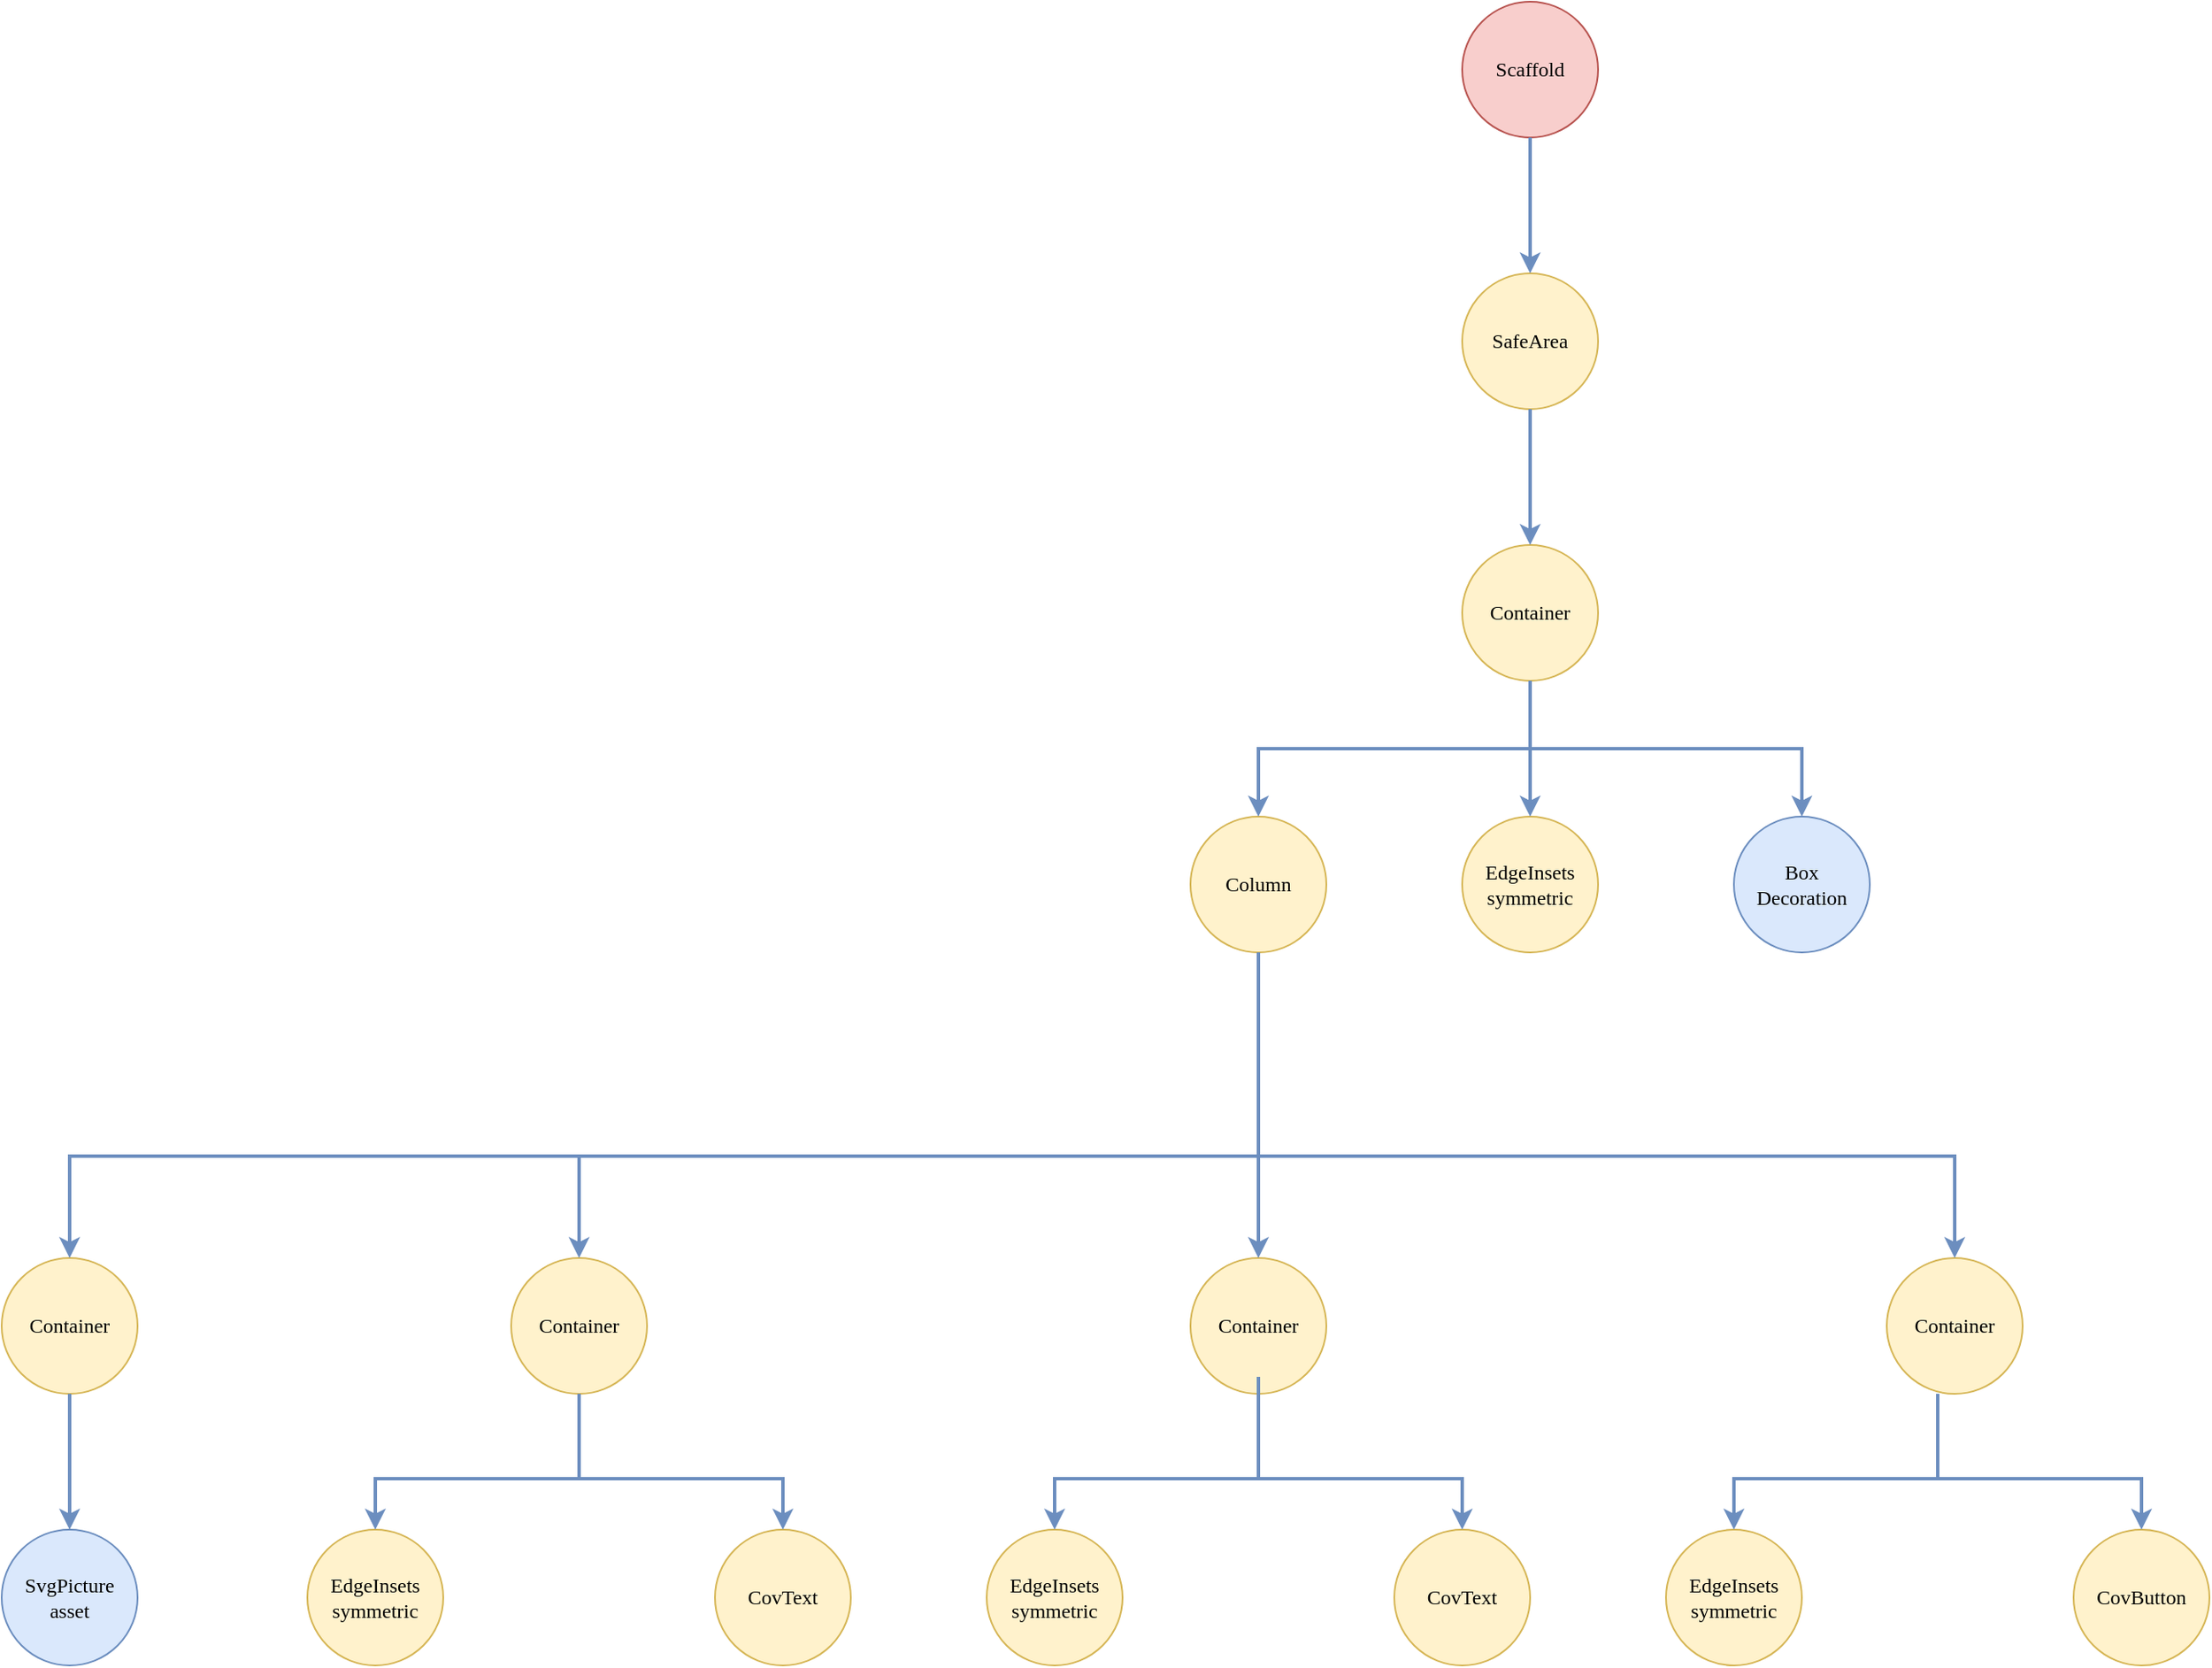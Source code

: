 <mxfile version="13.7.7" type="device"><diagram id="b4NfSg4W80DTmErFcbgV" name="Page-1"><mxGraphModel dx="2522" dy="423" grid="1" gridSize="10" guides="1" tooltips="1" connect="1" arrows="1" fold="1" page="1" pageScale="1" pageWidth="1654" pageHeight="1169" math="0" shadow="0"><root><mxCell id="0"/><mxCell id="1" parent="0"/><mxCell id="FRViIMyRJvzU1OxqdMOB-1" value="Scaffold" style="ellipse;whiteSpace=wrap;html=1;aspect=fixed;fontFamily=Verdana;fillColor=#f8cecc;strokeColor=#b85450;" parent="1" vertex="1"><mxGeometry x="680" width="80" height="80" as="geometry"/></mxCell><mxCell id="FRViIMyRJvzU1OxqdMOB-2" value="SafeArea" style="ellipse;whiteSpace=wrap;html=1;aspect=fixed;fontFamily=Verdana;fillColor=#fff2cc;strokeColor=#d6b656;" parent="1" vertex="1"><mxGeometry x="680" y="160" width="80" height="80" as="geometry"/></mxCell><mxCell id="FRViIMyRJvzU1OxqdMOB-4" value="&lt;div&gt;Box&lt;/div&gt;&lt;div&gt;Decoration&lt;br&gt;&lt;/div&gt;" style="ellipse;whiteSpace=wrap;html=1;aspect=fixed;fontFamily=Verdana;fillColor=#dae8fc;strokeColor=#6c8ebf;" parent="1" vertex="1"><mxGeometry x="840" y="480" width="80" height="80" as="geometry"/></mxCell><mxCell id="FRViIMyRJvzU1OxqdMOB-6" value="Container" style="ellipse;whiteSpace=wrap;html=1;aspect=fixed;fontFamily=Verdana;fillColor=#fff2cc;strokeColor=#d6b656;" parent="1" vertex="1"><mxGeometry x="680" y="320" width="80" height="80" as="geometry"/></mxCell><mxCell id="FRViIMyRJvzU1OxqdMOB-7" value="Column" style="ellipse;whiteSpace=wrap;html=1;aspect=fixed;fontFamily=Verdana;fillColor=#fff2cc;strokeColor=#d6b656;" parent="1" vertex="1"><mxGeometry x="520" y="480" width="80" height="80" as="geometry"/></mxCell><mxCell id="FRViIMyRJvzU1OxqdMOB-8" value="Container" style="ellipse;whiteSpace=wrap;html=1;aspect=fixed;fontFamily=Verdana;fillColor=#fff2cc;strokeColor=#d6b656;" parent="1" vertex="1"><mxGeometry x="120" y="740" width="80" height="80" as="geometry"/></mxCell><mxCell id="FRViIMyRJvzU1OxqdMOB-9" value="Container" style="ellipse;whiteSpace=wrap;html=1;aspect=fixed;fontFamily=Verdana;fillColor=#fff2cc;strokeColor=#d6b656;" parent="1" vertex="1"><mxGeometry x="-180" y="740" width="80" height="80" as="geometry"/></mxCell><mxCell id="FRViIMyRJvzU1OxqdMOB-10" value="&lt;div&gt;SvgPicture&lt;/div&gt;&lt;div&gt;asset&lt;br&gt;&lt;/div&gt;" style="ellipse;whiteSpace=wrap;html=1;aspect=fixed;fontFamily=Verdana;fillColor=#dae8fc;strokeColor=#6c8ebf;" parent="1" vertex="1"><mxGeometry x="-180" y="900" width="80" height="80" as="geometry"/></mxCell><mxCell id="FRViIMyRJvzU1OxqdMOB-12" value="CovText" style="ellipse;whiteSpace=wrap;html=1;aspect=fixed;fontFamily=Verdana;fillColor=#fff2cc;strokeColor=#d6b656;" parent="1" vertex="1"><mxGeometry x="240" y="900" width="80" height="80" as="geometry"/></mxCell><mxCell id="FRViIMyRJvzU1OxqdMOB-16" value="Container" style="ellipse;whiteSpace=wrap;html=1;aspect=fixed;fontFamily=Verdana;fillColor=#fff2cc;strokeColor=#d6b656;" parent="1" vertex="1"><mxGeometry x="520" y="740" width="80" height="80" as="geometry"/></mxCell><mxCell id="FRViIMyRJvzU1OxqdMOB-19" value="" style="endArrow=classic;html=1;fontFamily=Verdana;exitX=0.5;exitY=1;exitDx=0;exitDy=0;entryX=0.5;entryY=0;entryDx=0;entryDy=0;strokeWidth=2;fillColor=#dae8fc;strokeColor=#6c8ebf;" parent="1" source="FRViIMyRJvzU1OxqdMOB-1" target="FRViIMyRJvzU1OxqdMOB-2" edge="1"><mxGeometry width="50" height="50" relative="1" as="geometry"><mxPoint x="680" y="290" as="sourcePoint"/><mxPoint x="730" y="240" as="targetPoint"/></mxGeometry></mxCell><mxCell id="FRViIMyRJvzU1OxqdMOB-30" value="Container" style="ellipse;whiteSpace=wrap;html=1;aspect=fixed;fontFamily=Verdana;fillColor=#fff2cc;strokeColor=#d6b656;" parent="1" vertex="1"><mxGeometry x="930" y="740" width="80" height="80" as="geometry"/></mxCell><mxCell id="FRViIMyRJvzU1OxqdMOB-32" value="CovButton" style="ellipse;whiteSpace=wrap;html=1;aspect=fixed;fontFamily=Verdana;fillColor=#fff2cc;strokeColor=#d6b656;" parent="1" vertex="1"><mxGeometry x="1040" y="900" width="80" height="80" as="geometry"/></mxCell><mxCell id="FRViIMyRJvzU1OxqdMOB-34" value="" style="edgeStyle=elbowEdgeStyle;elbow=vertical;endArrow=classic;html=1;strokeWidth=2;fontFamily=Verdana;entryX=0.5;entryY=0;entryDx=0;entryDy=0;rounded=0;fillColor=#dae8fc;strokeColor=#6c8ebf;" parent="1" target="FRViIMyRJvzU1OxqdMOB-8" edge="1"><mxGeometry width="50" height="50" relative="1" as="geometry"><mxPoint x="560" y="590" as="sourcePoint"/><mxPoint x="440" y="640" as="targetPoint"/><Array as="points"><mxPoint x="360" y="680"/></Array></mxGeometry></mxCell><mxCell id="FRViIMyRJvzU1OxqdMOB-35" value="" style="edgeStyle=elbowEdgeStyle;elbow=vertical;endArrow=classic;html=1;strokeWidth=2;fontFamily=Verdana;entryX=0.5;entryY=0;entryDx=0;entryDy=0;rounded=0;fillColor=#dae8fc;strokeColor=#6c8ebf;" parent="1" target="FRViIMyRJvzU1OxqdMOB-9" edge="1"><mxGeometry width="50" height="50" relative="1" as="geometry"><mxPoint x="560" y="560" as="sourcePoint"/><mxPoint x="390" y="650" as="targetPoint"/><Array as="points"><mxPoint x="210" y="680"/></Array></mxGeometry></mxCell><mxCell id="FRViIMyRJvzU1OxqdMOB-36" value="" style="edgeStyle=elbowEdgeStyle;elbow=vertical;endArrow=classic;html=1;strokeWidth=2;fontFamily=Verdana;entryX=0.5;entryY=0;entryDx=0;entryDy=0;rounded=0;fillColor=#dae8fc;strokeColor=#6c8ebf;" parent="1" target="FRViIMyRJvzU1OxqdMOB-30" edge="1"><mxGeometry width="50" height="50" relative="1" as="geometry"><mxPoint x="560" y="560" as="sourcePoint"/><mxPoint x="800" y="640" as="targetPoint"/><Array as="points"><mxPoint x="760" y="680"/></Array></mxGeometry></mxCell><mxCell id="FRViIMyRJvzU1OxqdMOB-44" value="" style="edgeStyle=elbowEdgeStyle;elbow=vertical;endArrow=classic;html=1;strokeWidth=2;fontFamily=Verdana;exitX=0.5;exitY=1;exitDx=0;exitDy=0;entryX=0.5;entryY=0;entryDx=0;entryDy=0;rounded=0;fillColor=#dae8fc;strokeColor=#6c8ebf;" parent="1" source="FRViIMyRJvzU1OxqdMOB-8" target="FRViIMyRJvzU1OxqdMOB-12" edge="1"><mxGeometry width="50" height="50" relative="1" as="geometry"><mxPoint x="100" y="790" as="sourcePoint"/><mxPoint x="150" y="740" as="targetPoint"/><Array as="points"><mxPoint x="220" y="870"/></Array></mxGeometry></mxCell><mxCell id="FRViIMyRJvzU1OxqdMOB-45" value="" style="endArrow=classic;html=1;strokeWidth=2;fontFamily=Verdana;exitX=0.5;exitY=1;exitDx=0;exitDy=0;entryX=0.5;entryY=0;entryDx=0;entryDy=0;fillColor=#dae8fc;strokeColor=#6c8ebf;" parent="1" source="FRViIMyRJvzU1OxqdMOB-9" target="FRViIMyRJvzU1OxqdMOB-10" edge="1"><mxGeometry width="50" height="50" relative="1" as="geometry"><mxPoint x="100" y="790" as="sourcePoint"/><mxPoint x="150" y="740" as="targetPoint"/></mxGeometry></mxCell><mxCell id="FRViIMyRJvzU1OxqdMOB-46" value="" style="endArrow=classic;html=1;strokeWidth=2;fontFamily=Verdana;fillColor=#dae8fc;strokeColor=#6c8ebf;" parent="1" target="FRViIMyRJvzU1OxqdMOB-16" edge="1"><mxGeometry width="50" height="50" relative="1" as="geometry"><mxPoint x="560" y="560" as="sourcePoint"/><mxPoint x="710" y="620" as="targetPoint"/></mxGeometry></mxCell><mxCell id="FRViIMyRJvzU1OxqdMOB-47" value="" style="endArrow=classic;html=1;strokeWidth=2;fontFamily=Verdana;exitX=0.5;exitY=1;exitDx=0;exitDy=0;entryX=0.5;entryY=0;entryDx=0;entryDy=0;fillColor=#dae8fc;strokeColor=#6c8ebf;" parent="1" source="FRViIMyRJvzU1OxqdMOB-2" target="FRViIMyRJvzU1OxqdMOB-6" edge="1"><mxGeometry width="50" height="50" relative="1" as="geometry"><mxPoint x="620" y="410" as="sourcePoint"/><mxPoint x="670" y="360" as="targetPoint"/></mxGeometry></mxCell><mxCell id="FRViIMyRJvzU1OxqdMOB-49" value="" style="edgeStyle=elbowEdgeStyle;elbow=vertical;endArrow=classic;html=1;strokeWidth=2;fontFamily=Verdana;exitX=0.5;exitY=1;exitDx=0;exitDy=0;rounded=0;fillColor=#dae8fc;strokeColor=#6c8ebf;" parent="1" source="FRViIMyRJvzU1OxqdMOB-6" target="FRViIMyRJvzU1OxqdMOB-7" edge="1"><mxGeometry width="50" height="50" relative="1" as="geometry"><mxPoint x="620" y="410" as="sourcePoint"/><mxPoint x="670" y="360" as="targetPoint"/><Array as="points"><mxPoint x="640" y="440"/></Array></mxGeometry></mxCell><mxCell id="FRViIMyRJvzU1OxqdMOB-51" value="" style="edgeStyle=elbowEdgeStyle;elbow=vertical;endArrow=classic;html=1;strokeWidth=2;fontFamily=Verdana;exitX=0.5;exitY=1;exitDx=0;exitDy=0;entryX=0.5;entryY=0;entryDx=0;entryDy=0;rounded=0;fillColor=#dae8fc;strokeColor=#6c8ebf;" parent="1" source="FRViIMyRJvzU1OxqdMOB-6" target="FRViIMyRJvzU1OxqdMOB-4" edge="1"><mxGeometry width="50" height="50" relative="1" as="geometry"><mxPoint x="630" y="540" as="sourcePoint"/><mxPoint x="680" y="490" as="targetPoint"/></mxGeometry></mxCell><mxCell id="fmwmnGIeDisjQR9In1YA-1" value="&lt;div&gt;EdgeInsets&lt;/div&gt;&lt;div&gt;symmetric&lt;br&gt;&lt;/div&gt;" style="ellipse;whiteSpace=wrap;html=1;aspect=fixed;fontFamily=Verdana;fillColor=#fff2cc;strokeColor=#d6b656;" parent="1" vertex="1"><mxGeometry x="680" y="480" width="80" height="80" as="geometry"/></mxCell><mxCell id="fmwmnGIeDisjQR9In1YA-2" value="" style="endArrow=classic;html=1;fontFamily=Verdana;exitX=0.5;exitY=1;exitDx=0;exitDy=0;entryX=0.5;entryY=0;entryDx=0;entryDy=0;fillColor=#dae8fc;strokeColor=#6c8ebf;strokeWidth=2;" parent="1" source="FRViIMyRJvzU1OxqdMOB-6" target="fmwmnGIeDisjQR9In1YA-1" edge="1"><mxGeometry width="50" height="50" relative="1" as="geometry"><mxPoint x="690" y="500" as="sourcePoint"/><mxPoint x="740" y="450" as="targetPoint"/></mxGeometry></mxCell><mxCell id="fmwmnGIeDisjQR9In1YA-3" value="&lt;div&gt;EdgeInsets&lt;/div&gt;&lt;div&gt;symmetric&lt;br&gt;&lt;/div&gt;" style="ellipse;whiteSpace=wrap;html=1;aspect=fixed;fontFamily=Verdana;fillColor=#fff2cc;strokeColor=#d6b656;" parent="1" vertex="1"><mxGeometry y="900" width="80" height="80" as="geometry"/></mxCell><mxCell id="fmwmnGIeDisjQR9In1YA-4" value="" style="edgeStyle=elbowEdgeStyle;elbow=vertical;endArrow=classic;html=1;strokeWidth=2;fontFamily=Verdana;exitX=0.5;exitY=1;exitDx=0;exitDy=0;entryX=0.5;entryY=0;entryDx=0;entryDy=0;fillColor=#dae8fc;strokeColor=#6c8ebf;rounded=0;" parent="1" source="FRViIMyRJvzU1OxqdMOB-8" target="fmwmnGIeDisjQR9In1YA-3" edge="1"><mxGeometry width="50" height="50" relative="1" as="geometry"><mxPoint x="180" y="920" as="sourcePoint"/><mxPoint x="230" y="870" as="targetPoint"/><Array as="points"><mxPoint x="100" y="870"/></Array></mxGeometry></mxCell><mxCell id="fmwmnGIeDisjQR9In1YA-9" value="CovText" style="ellipse;whiteSpace=wrap;html=1;aspect=fixed;fontFamily=Verdana;fillColor=#fff2cc;strokeColor=#d6b656;" parent="1" vertex="1"><mxGeometry x="640" y="900" width="80" height="80" as="geometry"/></mxCell><mxCell id="fmwmnGIeDisjQR9In1YA-10" value="" style="edgeStyle=elbowEdgeStyle;elbow=vertical;endArrow=classic;html=1;strokeWidth=2;fontFamily=Verdana;exitX=0.5;exitY=1;exitDx=0;exitDy=0;entryX=0.5;entryY=0;entryDx=0;entryDy=0;rounded=0;fillColor=#dae8fc;strokeColor=#6c8ebf;" parent="1" target="fmwmnGIeDisjQR9In1YA-9" edge="1"><mxGeometry width="50" height="50" relative="1" as="geometry"><mxPoint x="560" y="820" as="sourcePoint"/><mxPoint x="550" y="740" as="targetPoint"/><Array as="points"><mxPoint x="620" y="870"/></Array></mxGeometry></mxCell><mxCell id="fmwmnGIeDisjQR9In1YA-11" value="&lt;div&gt;EdgeInsets&lt;/div&gt;&lt;div&gt;symmetric&lt;br&gt;&lt;/div&gt;" style="ellipse;whiteSpace=wrap;html=1;aspect=fixed;fontFamily=Verdana;fillColor=#fff2cc;strokeColor=#d6b656;" parent="1" vertex="1"><mxGeometry x="400" y="900" width="80" height="80" as="geometry"/></mxCell><mxCell id="fmwmnGIeDisjQR9In1YA-12" value="" style="edgeStyle=elbowEdgeStyle;elbow=vertical;endArrow=classic;html=1;strokeWidth=2;fontFamily=Verdana;exitX=0.5;exitY=1;exitDx=0;exitDy=0;entryX=0.5;entryY=0;entryDx=0;entryDy=0;fillColor=#dae8fc;strokeColor=#6c8ebf;rounded=0;" parent="1" target="fmwmnGIeDisjQR9In1YA-11" edge="1"><mxGeometry width="50" height="50" relative="1" as="geometry"><mxPoint x="560" y="810" as="sourcePoint"/><mxPoint x="630" y="870" as="targetPoint"/><Array as="points"><mxPoint x="500" y="870"/></Array></mxGeometry></mxCell><mxCell id="fmwmnGIeDisjQR9In1YA-14" value="" style="edgeStyle=elbowEdgeStyle;elbow=vertical;endArrow=classic;html=1;strokeWidth=2;fontFamily=Verdana;exitX=0.5;exitY=1;exitDx=0;exitDy=0;rounded=0;fillColor=#dae8fc;strokeColor=#6c8ebf;" parent="1" edge="1"><mxGeometry width="50" height="50" relative="1" as="geometry"><mxPoint x="960" y="820" as="sourcePoint"/><mxPoint x="1080" y="900" as="targetPoint"/><Array as="points"><mxPoint x="1020" y="870"/></Array></mxGeometry></mxCell><mxCell id="fmwmnGIeDisjQR9In1YA-15" value="&lt;div&gt;EdgeInsets&lt;/div&gt;&lt;div&gt;symmetric&lt;br&gt;&lt;/div&gt;" style="ellipse;whiteSpace=wrap;html=1;aspect=fixed;fontFamily=Verdana;fillColor=#fff2cc;strokeColor=#d6b656;" parent="1" vertex="1"><mxGeometry x="800" y="900" width="80" height="80" as="geometry"/></mxCell><mxCell id="fmwmnGIeDisjQR9In1YA-16" value="" style="edgeStyle=elbowEdgeStyle;elbow=vertical;endArrow=classic;html=1;strokeWidth=2;fontFamily=Verdana;exitX=0.5;exitY=1;exitDx=0;exitDy=0;entryX=0.5;entryY=0;entryDx=0;entryDy=0;fillColor=#dae8fc;strokeColor=#6c8ebf;rounded=0;" parent="1" target="fmwmnGIeDisjQR9In1YA-15" edge="1"><mxGeometry width="50" height="50" relative="1" as="geometry"><mxPoint x="960" y="820" as="sourcePoint"/><mxPoint x="1030" y="870" as="targetPoint"/><Array as="points"><mxPoint x="900" y="870"/></Array></mxGeometry></mxCell></root></mxGraphModel></diagram></mxfile>